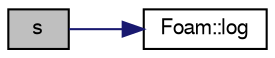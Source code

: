 digraph "s"
{
  bgcolor="transparent";
  edge [fontname="FreeSans",fontsize="10",labelfontname="FreeSans",labelfontsize="10"];
  node [fontname="FreeSans",fontsize="10",shape=record];
  rankdir="LR";
  Node228 [label="s",height=0.2,width=0.4,color="black", fillcolor="grey75", style="filled", fontcolor="black"];
  Node228 -> Node229 [color="midnightblue",fontsize="10",style="solid",fontname="FreeSans"];
  Node229 [label="Foam::log",height=0.2,width=0.4,color="black",URL="$a21124.html#a6e89590da9859ad497977e08f110d4b5"];
}
